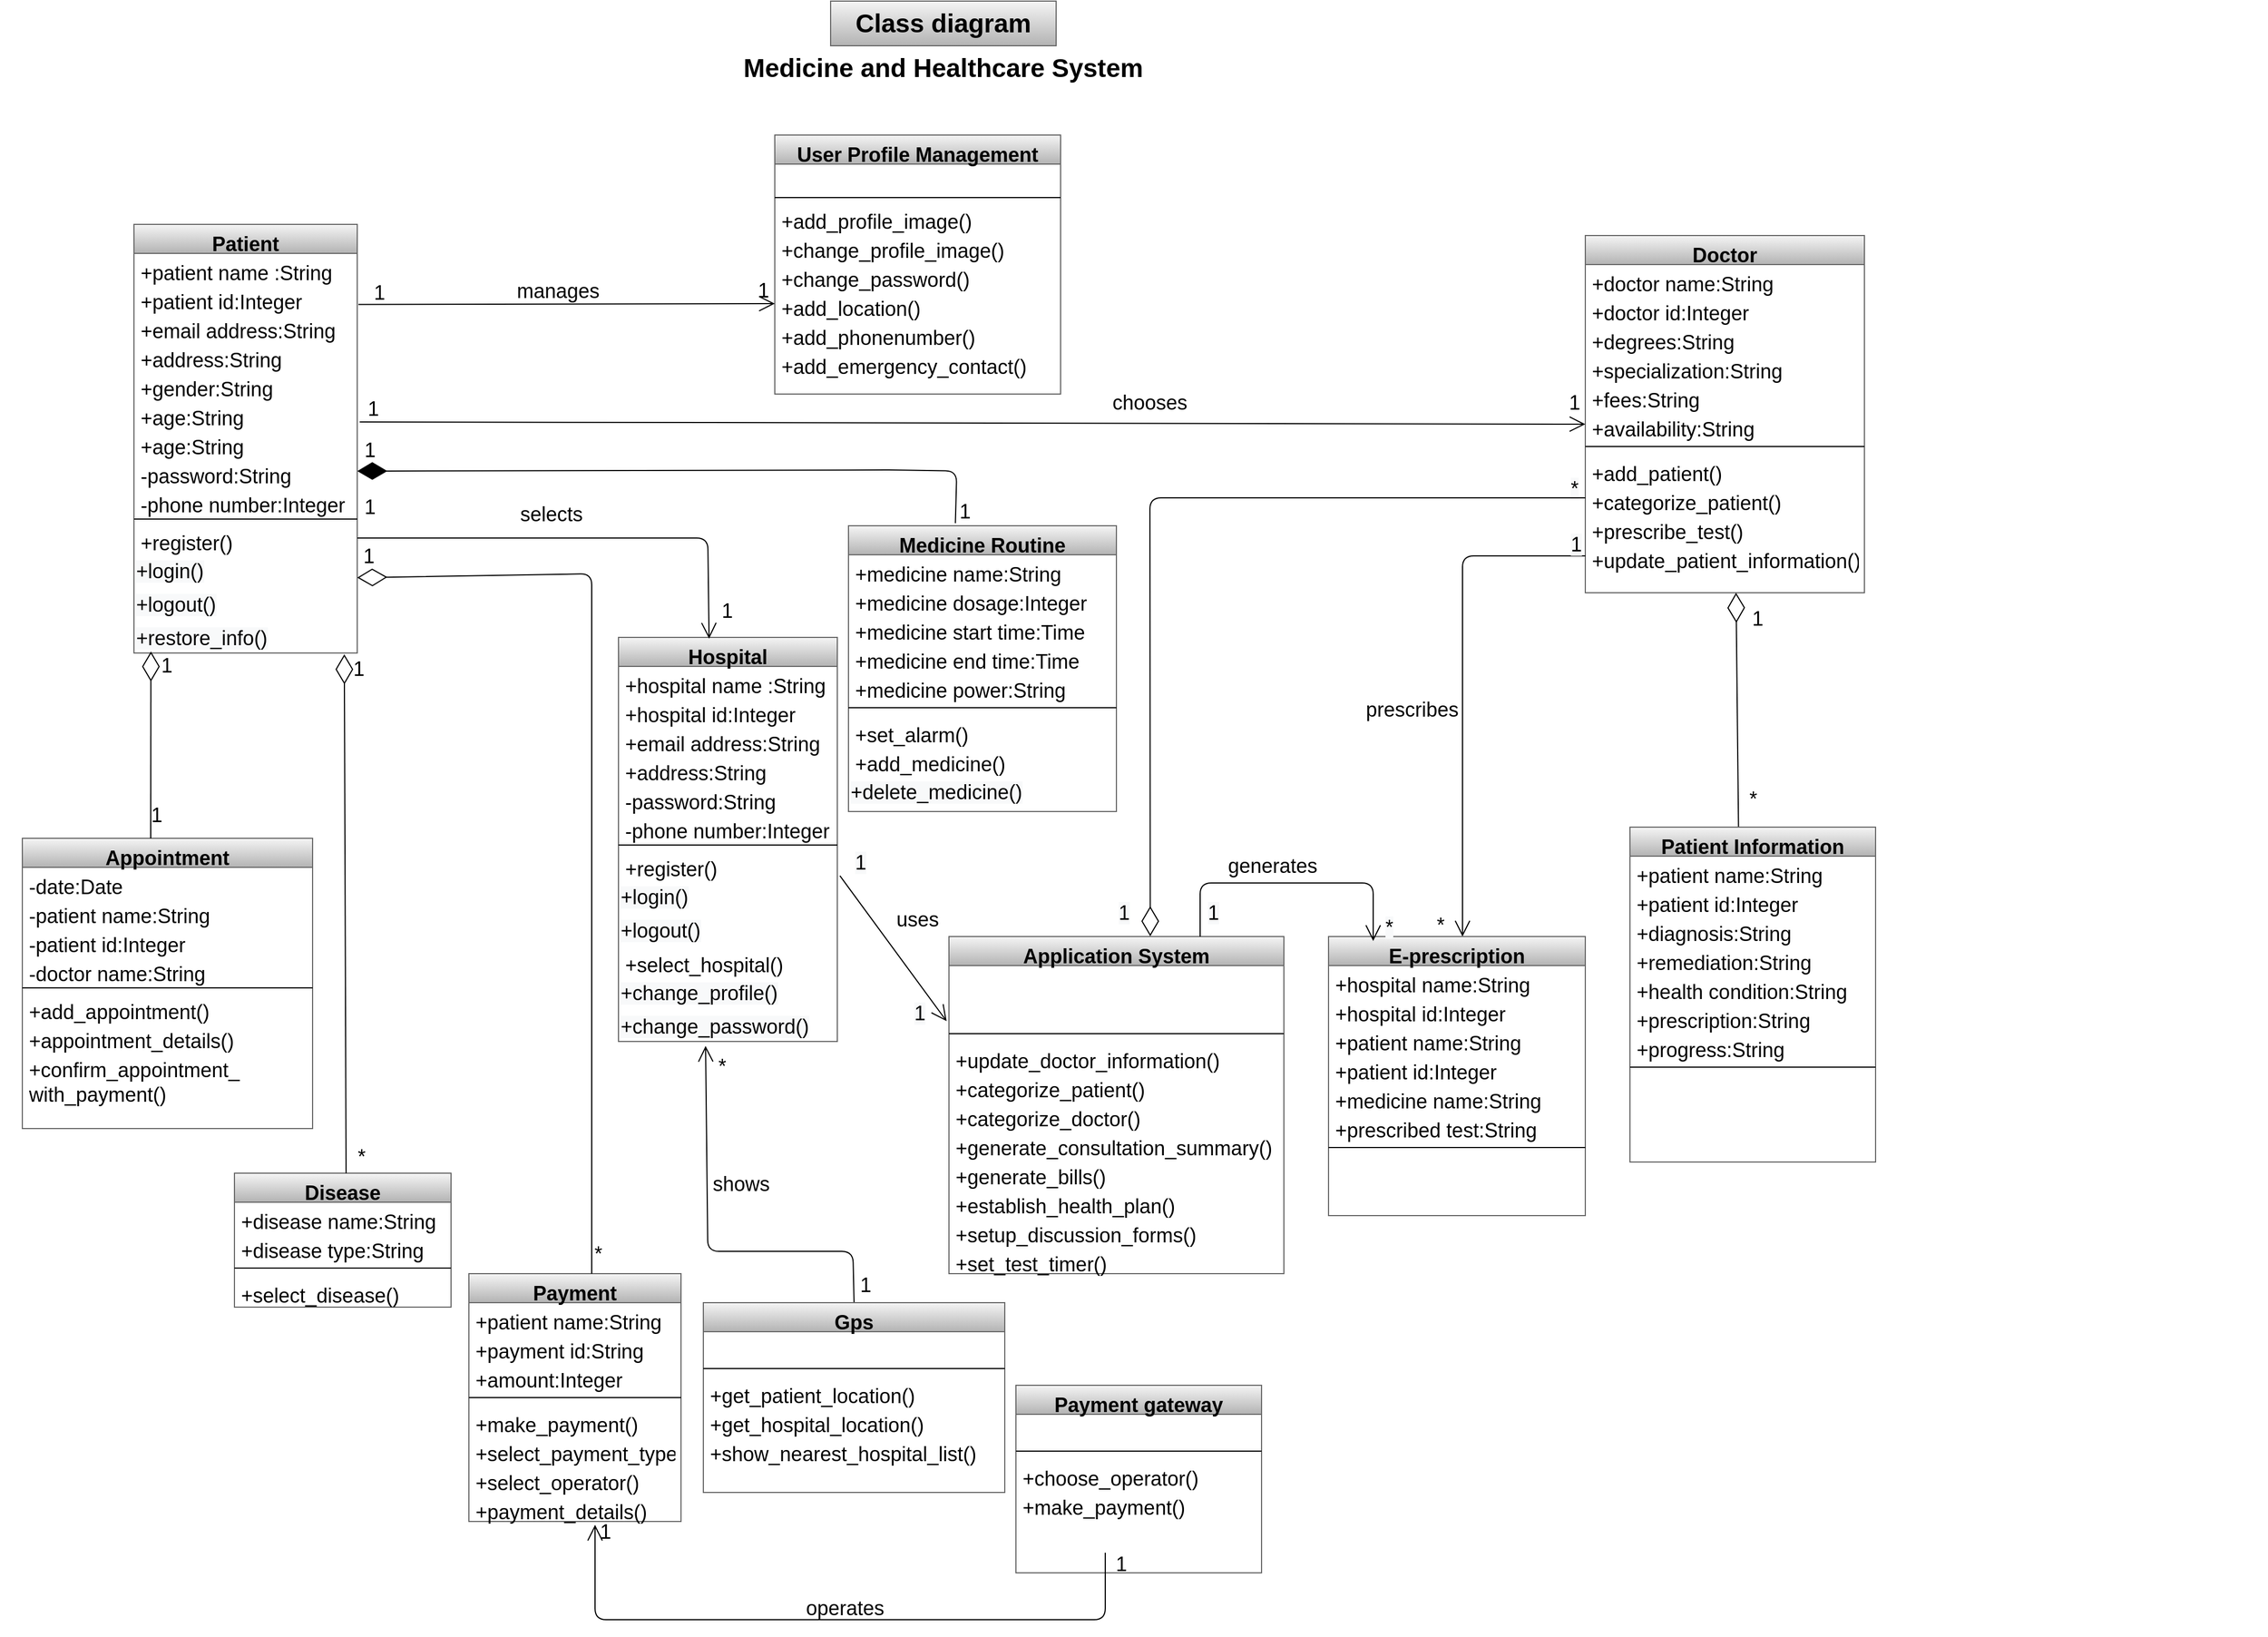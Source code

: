 <mxfile version="13.7.5" type="google"><diagram id="C5RBs43oDa-KdzZeNtuy" name="Page-1"><mxGraphModel dx="2038" dy="1038" grid="1" gridSize="10" guides="1" tooltips="1" connect="1" arrows="1" fold="1" page="1" pageScale="1" pageWidth="1169" pageHeight="827" math="0" shadow="0"><root><mxCell id="WIyWlLk6GJQsqaUBKTNV-0"/><mxCell id="WIyWlLk6GJQsqaUBKTNV-1" parent="WIyWlLk6GJQsqaUBKTNV-0"/><mxCell id="s9wrXkNYxC9BR9Qn_ADc-29" value="" style="endArrow=diamondThin;endFill=1;endSize=24;html=1;entryX=1;entryY=0.5;entryDx=0;entryDy=0;exitX=0.399;exitY=-0.009;exitDx=0;exitDy=0;fontSize=18;exitPerimeter=0;" parent="WIyWlLk6GJQsqaUBKTNV-1" source="s9wrXkNYxC9BR9Qn_ADc-24" target="s9wrXkNYxC9BR9Qn_ADc-10" edge="1"><mxGeometry width="160" relative="1" as="geometry"><mxPoint x="724" y="580" as="sourcePoint"/><mxPoint x="363" y="583" as="targetPoint"/><Array as="points"><mxPoint x="857" y="581"/><mxPoint x="804" y="580"/></Array></mxGeometry></mxCell><mxCell id="s9wrXkNYxC9BR9Qn_ADc-63" value="selects" style="text;html=1;strokeColor=none;fillColor=none;align=center;verticalAlign=middle;whiteSpace=wrap;rounded=0;fontSize=18;" parent="WIyWlLk6GJQsqaUBKTNV-1" vertex="1"><mxGeometry x="474" y="610" width="40" height="20" as="geometry"/></mxCell><mxCell id="s9wrXkNYxC9BR9Qn_ADc-85" value="" style="endArrow=open;endFill=1;endSize=12;html=1;exitX=0.5;exitY=0;exitDx=0;exitDy=0;entryX=0.398;entryY=1.133;entryDx=0;entryDy=0;fontSize=18;entryPerimeter=0;" parent="WIyWlLk6GJQsqaUBKTNV-1" source="s9wrXkNYxC9BR9Qn_ADc-77" target="9aIKDAjYoc9KgMo89aB6-91" edge="1"><mxGeometry width="160" relative="1" as="geometry"><mxPoint x="670" y="1120" as="sourcePoint"/><mxPoint x="640" y="1030" as="targetPoint"/><Array as="points"><mxPoint x="764" y="1280"/><mxPoint x="634" y="1280"/></Array></mxGeometry></mxCell><mxCell id="zkfFHV4jXpPFQw0GAbJ--6" value="Appointment" style="swimlane;fontStyle=1;align=center;verticalAlign=top;childLayout=stackLayout;horizontal=1;startSize=26;horizontalStack=0;resizeParent=1;resizeLast=0;collapsible=1;marginBottom=0;rounded=0;shadow=0;strokeWidth=1;fillColor=#f5f5f5;strokeColor=#666666;gradientColor=#b3b3b3;fontSize=18;" parent="WIyWlLk6GJQsqaUBKTNV-1" vertex="1"><mxGeometry x="20" y="910" width="260" height="260" as="geometry"><mxRectangle x="130" y="380" width="160" height="26" as="alternateBounds"/></mxGeometry></mxCell><mxCell id="zkfFHV4jXpPFQw0GAbJ--7" value="-date:Date" style="text;align=left;verticalAlign=top;spacingLeft=4;spacingRight=4;overflow=hidden;rotatable=0;points=[[0,0.5],[1,0.5]];portConstraint=eastwest;fontSize=18;" parent="zkfFHV4jXpPFQw0GAbJ--6" vertex="1"><mxGeometry y="26" width="260" height="26" as="geometry"/></mxCell><mxCell id="s9wrXkNYxC9BR9Qn_ADc-14" value="-patient name:String" style="text;align=left;verticalAlign=top;spacingLeft=4;spacingRight=4;overflow=hidden;rotatable=0;points=[[0,0.5],[1,0.5]];portConstraint=eastwest;rounded=0;shadow=0;html=0;fontSize=18;" parent="zkfFHV4jXpPFQw0GAbJ--6" vertex="1"><mxGeometry y="52" width="260" height="26" as="geometry"/></mxCell><mxCell id="zkfFHV4jXpPFQw0GAbJ--8" value="-patient id:Integer" style="text;align=left;verticalAlign=top;spacingLeft=4;spacingRight=4;overflow=hidden;rotatable=0;points=[[0,0.5],[1,0.5]];portConstraint=eastwest;rounded=0;shadow=0;html=0;fontSize=18;" parent="zkfFHV4jXpPFQw0GAbJ--6" vertex="1"><mxGeometry y="78" width="260" height="26" as="geometry"/></mxCell><mxCell id="s9wrXkNYxC9BR9Qn_ADc-15" value="-doctor name:String" style="text;align=left;verticalAlign=top;spacingLeft=4;spacingRight=4;overflow=hidden;rotatable=0;points=[[0,0.5],[1,0.5]];portConstraint=eastwest;rounded=0;shadow=0;html=0;fontSize=18;" parent="zkfFHV4jXpPFQw0GAbJ--6" vertex="1"><mxGeometry y="104" width="260" height="26" as="geometry"/></mxCell><mxCell id="zkfFHV4jXpPFQw0GAbJ--9" value="" style="line;html=1;strokeWidth=1;align=left;verticalAlign=middle;spacingTop=-1;spacingLeft=3;spacingRight=3;rotatable=0;labelPosition=right;points=[];portConstraint=eastwest;fontSize=18;" parent="zkfFHV4jXpPFQw0GAbJ--6" vertex="1"><mxGeometry y="130" width="260" height="8" as="geometry"/></mxCell><mxCell id="zkfFHV4jXpPFQw0GAbJ--11" value="+add_appointment()" style="text;align=left;verticalAlign=top;spacingLeft=4;spacingRight=4;overflow=hidden;rotatable=0;points=[[0,0.5],[1,0.5]];portConstraint=eastwest;fontSize=18;" parent="zkfFHV4jXpPFQw0GAbJ--6" vertex="1"><mxGeometry y="138" width="260" height="26" as="geometry"/></mxCell><mxCell id="s9wrXkNYxC9BR9Qn_ADc-16" value="+appointment_details()" style="text;align=left;verticalAlign=top;spacingLeft=4;spacingRight=4;overflow=hidden;rotatable=0;points=[[0,0.5],[1,0.5]];portConstraint=eastwest;fontSize=18;" parent="zkfFHV4jXpPFQw0GAbJ--6" vertex="1"><mxGeometry y="164" width="260" height="26" as="geometry"/></mxCell><mxCell id="fUDHhAk8sDdLHoX_Tfhl-3" value="+confirm_appointment_&#10;with_payment()" style="text;align=left;verticalAlign=top;spacingLeft=4;spacingRight=4;overflow=hidden;rotatable=0;points=[[0,0.5],[1,0.5]];portConstraint=eastwest;fontSize=18;" parent="zkfFHV4jXpPFQw0GAbJ--6" vertex="1"><mxGeometry y="190" width="260" height="70" as="geometry"/></mxCell><mxCell id="zkfFHV4jXpPFQw0GAbJ--0" value="Patient" style="swimlane;fontStyle=1;align=center;verticalAlign=top;childLayout=stackLayout;horizontal=1;startSize=26;horizontalStack=0;resizeParent=1;resizeLast=0;collapsible=1;marginBottom=0;rounded=0;shadow=0;strokeWidth=1;fillColor=#f5f5f5;strokeColor=#666666;gradientColor=#b3b3b3;fontSize=18;" parent="WIyWlLk6GJQsqaUBKTNV-1" vertex="1"><mxGeometry x="120" y="360" width="200" height="384" as="geometry"><mxRectangle x="230" y="140" width="160" height="26" as="alternateBounds"/></mxGeometry></mxCell><mxCell id="zkfFHV4jXpPFQw0GAbJ--1" value="+patient name :String " style="text;align=left;verticalAlign=top;spacingLeft=4;spacingRight=4;overflow=hidden;rotatable=0;points=[[0,0.5],[1,0.5]];portConstraint=eastwest;fontSize=18;" parent="zkfFHV4jXpPFQw0GAbJ--0" vertex="1"><mxGeometry y="26" width="200" height="26" as="geometry"/></mxCell><mxCell id="s9wrXkNYxC9BR9Qn_ADc-3" value="+patient id:Integer" style="text;align=left;verticalAlign=top;spacingLeft=4;spacingRight=4;overflow=hidden;rotatable=0;points=[[0,0.5],[1,0.5]];portConstraint=eastwest;fontSize=18;" parent="zkfFHV4jXpPFQw0GAbJ--0" vertex="1"><mxGeometry y="52" width="200" height="26" as="geometry"/></mxCell><mxCell id="s9wrXkNYxC9BR9Qn_ADc-6" value="+email address:String" style="text;align=left;verticalAlign=top;spacingLeft=4;spacingRight=4;overflow=hidden;rotatable=0;points=[[0,0.5],[1,0.5]];portConstraint=eastwest;rounded=0;shadow=0;html=0;fontSize=18;" parent="zkfFHV4jXpPFQw0GAbJ--0" vertex="1"><mxGeometry y="78" width="200" height="26" as="geometry"/></mxCell><mxCell id="s9wrXkNYxC9BR9Qn_ADc-9" value="+address:String" style="text;align=left;verticalAlign=top;spacingLeft=4;spacingRight=4;overflow=hidden;rotatable=0;points=[[0,0.5],[1,0.5]];portConstraint=eastwest;rounded=0;shadow=0;html=0;fontSize=18;" parent="zkfFHV4jXpPFQw0GAbJ--0" vertex="1"><mxGeometry y="104" width="200" height="26" as="geometry"/></mxCell><mxCell id="zkfFHV4jXpPFQw0GAbJ--3" value="+gender:String" style="text;align=left;verticalAlign=top;spacingLeft=4;spacingRight=4;overflow=hidden;rotatable=0;points=[[0,0.5],[1,0.5]];portConstraint=eastwest;rounded=0;shadow=0;html=0;fontSize=18;" parent="zkfFHV4jXpPFQw0GAbJ--0" vertex="1"><mxGeometry y="130" width="200" height="26" as="geometry"/></mxCell><mxCell id="f1YWwVxAHZ1KUuCAj29--0" value="+age:String" style="text;align=left;verticalAlign=top;spacingLeft=4;spacingRight=4;overflow=hidden;rotatable=0;points=[[0,0.5],[1,0.5]];portConstraint=eastwest;rounded=0;shadow=0;html=0;fontSize=18;" parent="zkfFHV4jXpPFQw0GAbJ--0" vertex="1"><mxGeometry y="156" width="200" height="26" as="geometry"/></mxCell><mxCell id="s9wrXkNYxC9BR9Qn_ADc-11" value="+age:String" style="text;align=left;verticalAlign=top;spacingLeft=4;spacingRight=4;overflow=hidden;rotatable=0;points=[[0,0.5],[1,0.5]];portConstraint=eastwest;rounded=0;shadow=0;html=0;fontSize=18;" parent="zkfFHV4jXpPFQw0GAbJ--0" vertex="1"><mxGeometry y="182" width="200" height="26" as="geometry"/></mxCell><mxCell id="s9wrXkNYxC9BR9Qn_ADc-10" value="-password:String" style="text;align=left;verticalAlign=top;spacingLeft=4;spacingRight=4;overflow=hidden;rotatable=0;points=[[0,0.5],[1,0.5]];portConstraint=eastwest;rounded=0;shadow=0;html=0;fontSize=18;" parent="zkfFHV4jXpPFQw0GAbJ--0" vertex="1"><mxGeometry y="208" width="200" height="26" as="geometry"/></mxCell><mxCell id="zkfFHV4jXpPFQw0GAbJ--2" value="-phone number:Integer" style="text;align=left;verticalAlign=top;spacingLeft=4;spacingRight=4;overflow=hidden;rotatable=0;points=[[0,0.5],[1,0.5]];portConstraint=eastwest;rounded=0;shadow=0;html=0;fontSize=18;" parent="zkfFHV4jXpPFQw0GAbJ--0" vertex="1"><mxGeometry y="234" width="200" height="26" as="geometry"/></mxCell><mxCell id="zkfFHV4jXpPFQw0GAbJ--4" value="" style="line;html=1;strokeWidth=1;align=left;verticalAlign=middle;spacingTop=-1;spacingLeft=3;spacingRight=3;rotatable=0;labelPosition=right;points=[];portConstraint=eastwest;fontSize=18;" parent="zkfFHV4jXpPFQw0GAbJ--0" vertex="1"><mxGeometry y="260" width="200" height="8" as="geometry"/></mxCell><mxCell id="zkfFHV4jXpPFQw0GAbJ--5" value="+register()" style="text;align=left;verticalAlign=top;spacingLeft=4;spacingRight=4;overflow=hidden;rotatable=0;points=[[0,0.5],[1,0.5]];portConstraint=eastwest;fontSize=18;" parent="zkfFHV4jXpPFQw0GAbJ--0" vertex="1"><mxGeometry y="268" width="200" height="26" as="geometry"/></mxCell><mxCell id="s9wrXkNYxC9BR9Qn_ADc-0" value="&lt;span style=&quot;color: rgb(0, 0, 0); font-family: helvetica; font-size: 18px; font-style: normal; font-weight: 400; letter-spacing: normal; text-align: left; text-indent: 0px; text-transform: none; word-spacing: 0px; background-color: rgb(248, 249, 250); display: inline; float: none;&quot;&gt;+login()&lt;/span&gt;" style="text;whiteSpace=wrap;html=1;fontSize=18;" parent="zkfFHV4jXpPFQw0GAbJ--0" vertex="1"><mxGeometry y="294" width="200" height="30" as="geometry"/></mxCell><mxCell id="s9wrXkNYxC9BR9Qn_ADc-1" value="&lt;span style=&quot;color: rgb(0, 0, 0); font-family: helvetica; font-size: 18px; font-style: normal; font-weight: 400; letter-spacing: normal; text-align: left; text-indent: 0px; text-transform: none; word-spacing: 0px; background-color: rgb(248, 249, 250); display: inline; float: none;&quot;&gt;+logout()&lt;/span&gt;" style="text;whiteSpace=wrap;html=1;fontSize=18;" parent="zkfFHV4jXpPFQw0GAbJ--0" vertex="1"><mxGeometry y="324" width="200" height="30" as="geometry"/></mxCell><mxCell id="s9wrXkNYxC9BR9Qn_ADc-5" value="&lt;span style=&quot;color: rgb(0, 0, 0); font-family: helvetica; font-size: 18px; font-style: normal; font-weight: 400; letter-spacing: normal; text-align: left; text-indent: 0px; text-transform: none; word-spacing: 0px; background-color: rgb(248, 249, 250); display: inline; float: none;&quot;&gt;+restore_info()&lt;/span&gt;" style="text;whiteSpace=wrap;html=1;fontSize=18;" parent="zkfFHV4jXpPFQw0GAbJ--0" vertex="1"><mxGeometry y="354" width="200" height="30" as="geometry"/></mxCell><mxCell id="9aIKDAjYoc9KgMo89aB6-23" value="Doctor" style="swimlane;fontStyle=1;align=center;verticalAlign=top;childLayout=stackLayout;horizontal=1;startSize=26;horizontalStack=0;resizeParent=1;resizeLast=0;collapsible=1;marginBottom=0;rounded=0;shadow=0;strokeWidth=1;fillColor=#f5f5f5;strokeColor=#666666;gradientColor=#b3b3b3;fontSize=18;" parent="WIyWlLk6GJQsqaUBKTNV-1" vertex="1"><mxGeometry x="1420" y="370" width="250" height="320" as="geometry"><mxRectangle x="340" y="380" width="170" height="26" as="alternateBounds"/></mxGeometry></mxCell><mxCell id="9aIKDAjYoc9KgMo89aB6-24" value="+doctor name:String" style="text;align=left;verticalAlign=top;spacingLeft=4;spacingRight=4;overflow=hidden;rotatable=0;points=[[0,0.5],[1,0.5]];portConstraint=eastwest;fontSize=18;" parent="9aIKDAjYoc9KgMo89aB6-23" vertex="1"><mxGeometry y="26" width="250" height="26" as="geometry"/></mxCell><mxCell id="9aIKDAjYoc9KgMo89aB6-25" value="+doctor id:Integer" style="text;align=left;verticalAlign=top;spacingLeft=4;spacingRight=4;overflow=hidden;rotatable=0;points=[[0,0.5],[1,0.5]];portConstraint=eastwest;fontSize=18;" parent="9aIKDAjYoc9KgMo89aB6-23" vertex="1"><mxGeometry y="52" width="250" height="26" as="geometry"/></mxCell><mxCell id="9aIKDAjYoc9KgMo89aB6-26" value="+degrees:String" style="text;align=left;verticalAlign=top;spacingLeft=4;spacingRight=4;overflow=hidden;rotatable=0;points=[[0,0.5],[1,0.5]];portConstraint=eastwest;fontSize=18;" parent="9aIKDAjYoc9KgMo89aB6-23" vertex="1"><mxGeometry y="78" width="250" height="26" as="geometry"/></mxCell><mxCell id="9aIKDAjYoc9KgMo89aB6-27" value="+specialization:String" style="text;align=left;verticalAlign=top;spacingLeft=4;spacingRight=4;overflow=hidden;rotatable=0;points=[[0,0.5],[1,0.5]];portConstraint=eastwest;fontSize=18;" parent="9aIKDAjYoc9KgMo89aB6-23" vertex="1"><mxGeometry y="104" width="250" height="26" as="geometry"/></mxCell><mxCell id="9aIKDAjYoc9KgMo89aB6-28" value="+fees:String" style="text;align=left;verticalAlign=top;spacingLeft=4;spacingRight=4;overflow=hidden;rotatable=0;points=[[0,0.5],[1,0.5]];portConstraint=eastwest;fontSize=18;" parent="9aIKDAjYoc9KgMo89aB6-23" vertex="1"><mxGeometry y="130" width="250" height="26" as="geometry"/></mxCell><mxCell id="9aIKDAjYoc9KgMo89aB6-29" value="+availability:String" style="text;align=left;verticalAlign=top;spacingLeft=4;spacingRight=4;overflow=hidden;rotatable=0;points=[[0,0.5],[1,0.5]];portConstraint=eastwest;fontSize=18;" parent="9aIKDAjYoc9KgMo89aB6-23" vertex="1"><mxGeometry y="156" width="250" height="26" as="geometry"/></mxCell><mxCell id="9aIKDAjYoc9KgMo89aB6-30" value="" style="line;html=1;strokeWidth=1;align=left;verticalAlign=middle;spacingTop=-1;spacingLeft=3;spacingRight=3;rotatable=0;labelPosition=right;points=[];portConstraint=eastwest;fontSize=18;" parent="9aIKDAjYoc9KgMo89aB6-23" vertex="1"><mxGeometry y="182" width="250" height="14" as="geometry"/></mxCell><mxCell id="9aIKDAjYoc9KgMo89aB6-31" value="+add_patient()" style="text;align=left;verticalAlign=top;spacingLeft=4;spacingRight=4;overflow=hidden;rotatable=0;points=[[0,0.5],[1,0.5]];portConstraint=eastwest;rounded=0;shadow=0;html=0;fontSize=18;" parent="9aIKDAjYoc9KgMo89aB6-23" vertex="1"><mxGeometry y="196" width="250" height="26" as="geometry"/></mxCell><mxCell id="9aIKDAjYoc9KgMo89aB6-32" value="+categorize_patient()" style="text;align=left;verticalAlign=top;spacingLeft=4;spacingRight=4;overflow=hidden;rotatable=0;points=[[0,0.5],[1,0.5]];portConstraint=eastwest;rounded=0;shadow=0;html=0;fontSize=18;" parent="9aIKDAjYoc9KgMo89aB6-23" vertex="1"><mxGeometry y="222" width="250" height="26" as="geometry"/></mxCell><mxCell id="9aIKDAjYoc9KgMo89aB6-33" value="+prescribe_test()" style="text;align=left;verticalAlign=top;spacingLeft=4;spacingRight=4;overflow=hidden;rotatable=0;points=[[0,0.5],[1,0.5]];portConstraint=eastwest;rounded=0;shadow=0;html=0;fontSize=18;" parent="9aIKDAjYoc9KgMo89aB6-23" vertex="1"><mxGeometry y="248" width="250" height="26" as="geometry"/></mxCell><mxCell id="9aIKDAjYoc9KgMo89aB6-34" value="+update_patient_information()" style="text;align=left;verticalAlign=top;spacingLeft=4;spacingRight=4;overflow=hidden;rotatable=0;points=[[0,0.5],[1,0.5]];portConstraint=eastwest;rounded=0;shadow=0;html=0;fontSize=18;" parent="9aIKDAjYoc9KgMo89aB6-23" vertex="1"><mxGeometry y="274" width="250" height="26" as="geometry"/></mxCell><mxCell id="hI0I_CP5N4s4j5jNRPo7-0" value="" style="endArrow=open;endFill=1;endSize=12;html=1;entryX=0;entryY=0.5;entryDx=0;entryDy=0;exitX=0;exitY=0.5;exitDx=0;exitDy=0;fontSize=18;" parent="9aIKDAjYoc9KgMo89aB6-23" source="9aIKDAjYoc9KgMo89aB6-34" edge="1"><mxGeometry width="160" relative="1" as="geometry"><mxPoint x="-180" y="638" as="sourcePoint"/><mxPoint x="-110" y="628" as="targetPoint"/><Array as="points"><mxPoint x="-110" y="287"/></Array></mxGeometry></mxCell><mxCell id="zkfFHV4jXpPFQw0GAbJ--17" value="User Profile Management" style="swimlane;fontStyle=1;align=center;verticalAlign=top;childLayout=stackLayout;horizontal=1;startSize=26;horizontalStack=0;resizeParent=1;resizeLast=0;collapsible=1;marginBottom=0;rounded=0;shadow=0;strokeWidth=1;fillColor=#f5f5f5;strokeColor=#666666;gradientColor=#b3b3b3;fontSize=18;" parent="WIyWlLk6GJQsqaUBKTNV-1" vertex="1"><mxGeometry x="694" y="280" width="256" height="232" as="geometry"><mxRectangle x="550" y="140" width="160" height="26" as="alternateBounds"/></mxGeometry></mxCell><mxCell id="zkfFHV4jXpPFQw0GAbJ--21" value="    " style="text;align=left;verticalAlign=top;spacingLeft=4;spacingRight=4;overflow=hidden;rotatable=0;points=[[0,0.5],[1,0.5]];portConstraint=eastwest;rounded=0;shadow=0;html=0;fontSize=18;" parent="zkfFHV4jXpPFQw0GAbJ--17" vertex="1"><mxGeometry y="26" width="256" height="26" as="geometry"/></mxCell><mxCell id="zkfFHV4jXpPFQw0GAbJ--23" value="" style="line;html=1;strokeWidth=1;align=left;verticalAlign=middle;spacingTop=-1;spacingLeft=3;spacingRight=3;rotatable=0;labelPosition=right;points=[];portConstraint=eastwest;fontSize=18;" parent="zkfFHV4jXpPFQw0GAbJ--17" vertex="1"><mxGeometry y="52" width="256" height="8" as="geometry"/></mxCell><mxCell id="zkfFHV4jXpPFQw0GAbJ--24" value="+add_profile_image()" style="text;align=left;verticalAlign=top;spacingLeft=4;spacingRight=4;overflow=hidden;rotatable=0;points=[[0,0.5],[1,0.5]];portConstraint=eastwest;fontSize=18;" parent="zkfFHV4jXpPFQw0GAbJ--17" vertex="1"><mxGeometry y="60" width="256" height="26" as="geometry"/></mxCell><mxCell id="zkfFHV4jXpPFQw0GAbJ--20" value="+change_profile_image()" style="text;align=left;verticalAlign=top;spacingLeft=4;spacingRight=4;overflow=hidden;rotatable=0;points=[[0,0.5],[1,0.5]];portConstraint=eastwest;rounded=0;shadow=0;html=0;fontSize=18;" parent="zkfFHV4jXpPFQw0GAbJ--17" vertex="1"><mxGeometry y="86" width="256" height="26" as="geometry"/></mxCell><mxCell id="zkfFHV4jXpPFQw0GAbJ--22" value="+change_password()" style="text;align=left;verticalAlign=top;spacingLeft=4;spacingRight=4;overflow=hidden;rotatable=0;points=[[0,0.5],[1,0.5]];portConstraint=eastwest;rounded=0;shadow=0;html=0;fontSize=18;" parent="zkfFHV4jXpPFQw0GAbJ--17" vertex="1"><mxGeometry y="112" width="256" height="26" as="geometry"/></mxCell><mxCell id="s9wrXkNYxC9BR9Qn_ADc-7" value="+add_location()" style="text;align=left;verticalAlign=top;spacingLeft=4;spacingRight=4;overflow=hidden;rotatable=0;points=[[0,0.5],[1,0.5]];portConstraint=eastwest;fontSize=18;" parent="zkfFHV4jXpPFQw0GAbJ--17" vertex="1"><mxGeometry y="138" width="256" height="26" as="geometry"/></mxCell><mxCell id="s9wrXkNYxC9BR9Qn_ADc-8" value="+add_phonenumber()" style="text;align=left;verticalAlign=top;spacingLeft=4;spacingRight=4;overflow=hidden;rotatable=0;points=[[0,0.5],[1,0.5]];portConstraint=eastwest;fontSize=18;" parent="zkfFHV4jXpPFQw0GAbJ--17" vertex="1"><mxGeometry y="164" width="256" height="26" as="geometry"/></mxCell><mxCell id="zkfFHV4jXpPFQw0GAbJ--25" value="+add_emergency_contact()" style="text;align=left;verticalAlign=top;spacingLeft=4;spacingRight=4;overflow=hidden;rotatable=0;points=[[0,0.5],[1,0.5]];portConstraint=eastwest;fontSize=18;" parent="zkfFHV4jXpPFQw0GAbJ--17" vertex="1"><mxGeometry y="190" width="256" height="26" as="geometry"/></mxCell><mxCell id="s9wrXkNYxC9BR9Qn_ADc-24" value="Medicine Routine" style="swimlane;fontStyle=1;align=center;verticalAlign=top;childLayout=stackLayout;horizontal=1;startSize=26;horizontalStack=0;resizeParent=1;resizeLast=0;collapsible=1;marginBottom=0;rounded=0;shadow=0;strokeWidth=1;fillColor=#f5f5f5;strokeColor=#666666;gradientColor=#b3b3b3;fontSize=18;" parent="WIyWlLk6GJQsqaUBKTNV-1" vertex="1"><mxGeometry x="760" y="630" width="240" height="256" as="geometry"><mxRectangle x="340" y="380" width="170" height="26" as="alternateBounds"/></mxGeometry></mxCell><mxCell id="s9wrXkNYxC9BR9Qn_ADc-25" value="+medicine name:String" style="text;align=left;verticalAlign=top;spacingLeft=4;spacingRight=4;overflow=hidden;rotatable=0;points=[[0,0.5],[1,0.5]];portConstraint=eastwest;fontSize=18;" parent="s9wrXkNYxC9BR9Qn_ADc-24" vertex="1"><mxGeometry y="26" width="240" height="26" as="geometry"/></mxCell><mxCell id="s9wrXkNYxC9BR9Qn_ADc-26" value="+medicine dosage:Integer" style="text;align=left;verticalAlign=top;spacingLeft=4;spacingRight=4;overflow=hidden;rotatable=0;points=[[0,0.5],[1,0.5]];portConstraint=eastwest;fontSize=18;" parent="s9wrXkNYxC9BR9Qn_ADc-24" vertex="1"><mxGeometry y="52" width="240" height="26" as="geometry"/></mxCell><mxCell id="s9wrXkNYxC9BR9Qn_ADc-38" value="+medicine start time:Time" style="text;align=left;verticalAlign=top;spacingLeft=4;spacingRight=4;overflow=hidden;rotatable=0;points=[[0,0.5],[1,0.5]];portConstraint=eastwest;fontSize=18;" parent="s9wrXkNYxC9BR9Qn_ADc-24" vertex="1"><mxGeometry y="78" width="240" height="26" as="geometry"/></mxCell><mxCell id="fUDHhAk8sDdLHoX_Tfhl-1" value="+medicine end time:Time" style="text;align=left;verticalAlign=top;spacingLeft=4;spacingRight=4;overflow=hidden;rotatable=0;points=[[0,0.5],[1,0.5]];portConstraint=eastwest;fontSize=18;" parent="s9wrXkNYxC9BR9Qn_ADc-24" vertex="1"><mxGeometry y="104" width="240" height="26" as="geometry"/></mxCell><mxCell id="s9wrXkNYxC9BR9Qn_ADc-107" value="+medicine power:String" style="text;align=left;verticalAlign=top;spacingLeft=4;spacingRight=4;overflow=hidden;rotatable=0;points=[[0,0.5],[1,0.5]];portConstraint=eastwest;fontSize=18;" parent="s9wrXkNYxC9BR9Qn_ADc-24" vertex="1"><mxGeometry y="130" width="240" height="26" as="geometry"/></mxCell><mxCell id="s9wrXkNYxC9BR9Qn_ADc-28" value="" style="line;html=1;strokeWidth=1;align=left;verticalAlign=middle;spacingTop=-1;spacingLeft=3;spacingRight=3;rotatable=0;labelPosition=right;points=[];portConstraint=eastwest;fontSize=18;" parent="s9wrXkNYxC9BR9Qn_ADc-24" vertex="1"><mxGeometry y="156" width="240" height="14" as="geometry"/></mxCell><mxCell id="s9wrXkNYxC9BR9Qn_ADc-27" value="+set_alarm()" style="text;align=left;verticalAlign=top;spacingLeft=4;spacingRight=4;overflow=hidden;rotatable=0;points=[[0,0.5],[1,0.5]];portConstraint=eastwest;fontSize=18;" parent="s9wrXkNYxC9BR9Qn_ADc-24" vertex="1"><mxGeometry y="170" width="240" height="26" as="geometry"/></mxCell><mxCell id="s9wrXkNYxC9BR9Qn_ADc-39" value="+add_medicine()" style="text;align=left;verticalAlign=top;spacingLeft=4;spacingRight=4;overflow=hidden;rotatable=0;points=[[0,0.5],[1,0.5]];portConstraint=eastwest;fontSize=18;" parent="s9wrXkNYxC9BR9Qn_ADc-24" vertex="1"><mxGeometry y="196" width="240" height="26" as="geometry"/></mxCell><mxCell id="s9wrXkNYxC9BR9Qn_ADc-108" value="&lt;span style=&quot;color: rgb(0, 0, 0); font-family: helvetica; font-size: 18px; font-style: normal; font-weight: 400; letter-spacing: normal; text-align: left; text-indent: 0px; text-transform: none; word-spacing: 0px; background-color: rgb(248, 249, 250); display: inline; float: none;&quot;&gt;+delete_medicine()&lt;/span&gt;" style="text;whiteSpace=wrap;html=1;fontSize=18;" parent="s9wrXkNYxC9BR9Qn_ADc-24" vertex="1"><mxGeometry y="222" width="240" height="30" as="geometry"/></mxCell><mxCell id="9aIKDAjYoc9KgMo89aB6-78" value="Hospital" style="swimlane;fontStyle=1;align=center;verticalAlign=top;childLayout=stackLayout;horizontal=1;startSize=26;horizontalStack=0;resizeParent=1;resizeLast=0;collapsible=1;marginBottom=0;rounded=0;shadow=0;strokeWidth=1;fillColor=#f5f5f5;strokeColor=#666666;gradientColor=#b3b3b3;fontSize=18;" parent="WIyWlLk6GJQsqaUBKTNV-1" vertex="1"><mxGeometry x="554" y="730" width="196" height="362" as="geometry"><mxRectangle x="230" y="140" width="160" height="26" as="alternateBounds"/></mxGeometry></mxCell><mxCell id="9aIKDAjYoc9KgMo89aB6-79" value="+hospital name :String " style="text;align=left;verticalAlign=top;spacingLeft=4;spacingRight=4;overflow=hidden;rotatable=0;points=[[0,0.5],[1,0.5]];portConstraint=eastwest;fontSize=18;" parent="9aIKDAjYoc9KgMo89aB6-78" vertex="1"><mxGeometry y="26" width="196" height="26" as="geometry"/></mxCell><mxCell id="9aIKDAjYoc9KgMo89aB6-80" value="+hospital id:Integer" style="text;align=left;verticalAlign=top;spacingLeft=4;spacingRight=4;overflow=hidden;rotatable=0;points=[[0,0.5],[1,0.5]];portConstraint=eastwest;fontSize=18;" parent="9aIKDAjYoc9KgMo89aB6-78" vertex="1"><mxGeometry y="52" width="196" height="26" as="geometry"/></mxCell><mxCell id="9aIKDAjYoc9KgMo89aB6-81" value="+email address:String" style="text;align=left;verticalAlign=top;spacingLeft=4;spacingRight=4;overflow=hidden;rotatable=0;points=[[0,0.5],[1,0.5]];portConstraint=eastwest;rounded=0;shadow=0;html=0;fontSize=18;" parent="9aIKDAjYoc9KgMo89aB6-78" vertex="1"><mxGeometry y="78" width="196" height="26" as="geometry"/></mxCell><mxCell id="9aIKDAjYoc9KgMo89aB6-82" value="+address:String" style="text;align=left;verticalAlign=top;spacingLeft=4;spacingRight=4;overflow=hidden;rotatable=0;points=[[0,0.5],[1,0.5]];portConstraint=eastwest;rounded=0;shadow=0;html=0;fontSize=18;" parent="9aIKDAjYoc9KgMo89aB6-78" vertex="1"><mxGeometry y="104" width="196" height="26" as="geometry"/></mxCell><mxCell id="9aIKDAjYoc9KgMo89aB6-83" value="-password:String" style="text;align=left;verticalAlign=top;spacingLeft=4;spacingRight=4;overflow=hidden;rotatable=0;points=[[0,0.5],[1,0.5]];portConstraint=eastwest;rounded=0;shadow=0;html=0;fontSize=18;" parent="9aIKDAjYoc9KgMo89aB6-78" vertex="1"><mxGeometry y="130" width="196" height="26" as="geometry"/></mxCell><mxCell id="9aIKDAjYoc9KgMo89aB6-84" value="-phone number:Integer" style="text;align=left;verticalAlign=top;spacingLeft=4;spacingRight=4;overflow=hidden;rotatable=0;points=[[0,0.5],[1,0.5]];portConstraint=eastwest;rounded=0;shadow=0;html=0;fontSize=18;" parent="9aIKDAjYoc9KgMo89aB6-78" vertex="1"><mxGeometry y="156" width="196" height="26" as="geometry"/></mxCell><mxCell id="9aIKDAjYoc9KgMo89aB6-85" value="" style="line;html=1;strokeWidth=1;align=left;verticalAlign=middle;spacingTop=-1;spacingLeft=3;spacingRight=3;rotatable=0;labelPosition=right;points=[];portConstraint=eastwest;fontSize=18;" parent="9aIKDAjYoc9KgMo89aB6-78" vertex="1"><mxGeometry y="182" width="196" height="8" as="geometry"/></mxCell><mxCell id="9aIKDAjYoc9KgMo89aB6-86" value="+register()" style="text;align=left;verticalAlign=top;spacingLeft=4;spacingRight=4;overflow=hidden;rotatable=0;points=[[0,0.5],[1,0.5]];portConstraint=eastwest;fontSize=18;" parent="9aIKDAjYoc9KgMo89aB6-78" vertex="1"><mxGeometry y="190" width="196" height="26" as="geometry"/></mxCell><mxCell id="9aIKDAjYoc9KgMo89aB6-87" value="&lt;span style=&quot;color: rgb(0, 0, 0); font-family: helvetica; font-size: 18px; font-style: normal; font-weight: 400; letter-spacing: normal; text-align: left; text-indent: 0px; text-transform: none; word-spacing: 0px; background-color: rgb(248, 249, 250); display: inline; float: none;&quot;&gt;+login()&lt;/span&gt;" style="text;whiteSpace=wrap;html=1;fontSize=18;" parent="9aIKDAjYoc9KgMo89aB6-78" vertex="1"><mxGeometry y="216" width="196" height="30" as="geometry"/></mxCell><mxCell id="9aIKDAjYoc9KgMo89aB6-88" value="&lt;span style=&quot;color: rgb(0, 0, 0); font-family: helvetica; font-size: 18px; font-style: normal; font-weight: 400; letter-spacing: normal; text-align: left; text-indent: 0px; text-transform: none; word-spacing: 0px; background-color: rgb(248, 249, 250); display: inline; float: none;&quot;&gt;+logout()&lt;/span&gt;" style="text;whiteSpace=wrap;html=1;fontSize=18;" parent="9aIKDAjYoc9KgMo89aB6-78" vertex="1"><mxGeometry y="246" width="196" height="30" as="geometry"/></mxCell><mxCell id="9aIKDAjYoc9KgMo89aB6-89" value="+select_hospital()" style="text;align=left;verticalAlign=top;spacingLeft=4;spacingRight=4;overflow=hidden;rotatable=0;points=[[0,0.5],[1,0.5]];portConstraint=eastwest;fontSize=18;" parent="9aIKDAjYoc9KgMo89aB6-78" vertex="1"><mxGeometry y="276" width="196" height="26" as="geometry"/></mxCell><mxCell id="9aIKDAjYoc9KgMo89aB6-90" value="&lt;span style=&quot;color: rgb(0, 0, 0); font-family: helvetica; font-size: 18px; font-style: normal; font-weight: 400; letter-spacing: normal; text-align: left; text-indent: 0px; text-transform: none; word-spacing: 0px; background-color: rgb(248, 249, 250); display: inline; float: none;&quot;&gt;+change_profile()&lt;/span&gt;" style="text;whiteSpace=wrap;html=1;fontSize=18;" parent="9aIKDAjYoc9KgMo89aB6-78" vertex="1"><mxGeometry y="302" width="196" height="30" as="geometry"/></mxCell><mxCell id="9aIKDAjYoc9KgMo89aB6-91" value="&lt;span style=&quot;color: rgb(0, 0, 0); font-family: helvetica; font-size: 18px; font-style: normal; font-weight: 400; letter-spacing: normal; text-align: left; text-indent: 0px; text-transform: none; word-spacing: 0px; background-color: rgb(248, 249, 250); display: inline; float: none;&quot;&gt;+change_password()&lt;/span&gt;" style="text;whiteSpace=wrap;html=1;fontSize=18;" parent="9aIKDAjYoc9KgMo89aB6-78" vertex="1"><mxGeometry y="332" width="196" height="30" as="geometry"/></mxCell><mxCell id="9aIKDAjYoc9KgMo89aB6-61" value="Application System" style="swimlane;fontStyle=1;align=center;verticalAlign=top;childLayout=stackLayout;horizontal=1;startSize=26;horizontalStack=0;resizeParent=1;resizeLast=0;collapsible=1;marginBottom=0;rounded=0;shadow=0;strokeWidth=1;fillColor=#f5f5f5;strokeColor=#666666;gradientColor=#b3b3b3;fontSize=18;" parent="WIyWlLk6GJQsqaUBKTNV-1" vertex="1"><mxGeometry x="850" y="998" width="300" height="302" as="geometry"><mxRectangle x="340" y="380" width="170" height="26" as="alternateBounds"/></mxGeometry></mxCell><mxCell id="9aIKDAjYoc9KgMo89aB6-62" value=" &#10;&#10;" style="text;align=left;verticalAlign=top;spacingLeft=4;spacingRight=4;overflow=hidden;rotatable=0;points=[[0,0.5],[1,0.5]];portConstraint=eastwest;fontSize=18;" parent="9aIKDAjYoc9KgMo89aB6-61" vertex="1"><mxGeometry y="26" width="300" height="54" as="geometry"/></mxCell><mxCell id="9aIKDAjYoc9KgMo89aB6-63" value="" style="line;html=1;strokeWidth=1;align=left;verticalAlign=middle;spacingTop=-1;spacingLeft=3;spacingRight=3;rotatable=0;labelPosition=right;points=[];portConstraint=eastwest;fontSize=18;" parent="9aIKDAjYoc9KgMo89aB6-61" vertex="1"><mxGeometry y="80" width="300" height="14" as="geometry"/></mxCell><mxCell id="9aIKDAjYoc9KgMo89aB6-64" value="+update_doctor_information()" style="text;align=left;verticalAlign=top;spacingLeft=4;spacingRight=4;overflow=hidden;rotatable=0;points=[[0,0.5],[1,0.5]];portConstraint=eastwest;rounded=0;shadow=0;html=0;fontSize=18;" parent="9aIKDAjYoc9KgMo89aB6-61" vertex="1"><mxGeometry y="94" width="300" height="26" as="geometry"/></mxCell><mxCell id="9aIKDAjYoc9KgMo89aB6-65" value="+categorize_patient()" style="text;align=left;verticalAlign=top;spacingLeft=4;spacingRight=4;overflow=hidden;rotatable=0;points=[[0,0.5],[1,0.5]];portConstraint=eastwest;rounded=0;shadow=0;html=0;fontSize=18;" parent="9aIKDAjYoc9KgMo89aB6-61" vertex="1"><mxGeometry y="120" width="300" height="26" as="geometry"/></mxCell><mxCell id="9aIKDAjYoc9KgMo89aB6-66" value="+categorize_doctor()" style="text;align=left;verticalAlign=top;spacingLeft=4;spacingRight=4;overflow=hidden;rotatable=0;points=[[0,0.5],[1,0.5]];portConstraint=eastwest;rounded=0;shadow=0;html=0;fontSize=18;" parent="9aIKDAjYoc9KgMo89aB6-61" vertex="1"><mxGeometry y="146" width="300" height="26" as="geometry"/></mxCell><mxCell id="9aIKDAjYoc9KgMo89aB6-67" value="+generate_consultation_summary()" style="text;align=left;verticalAlign=top;spacingLeft=4;spacingRight=4;overflow=hidden;rotatable=0;points=[[0,0.5],[1,0.5]];portConstraint=eastwest;rounded=0;shadow=0;html=0;fontSize=18;" parent="9aIKDAjYoc9KgMo89aB6-61" vertex="1"><mxGeometry y="172" width="300" height="26" as="geometry"/></mxCell><mxCell id="9aIKDAjYoc9KgMo89aB6-68" value="+generate_bills()" style="text;align=left;verticalAlign=top;spacingLeft=4;spacingRight=4;overflow=hidden;rotatable=0;points=[[0,0.5],[1,0.5]];portConstraint=eastwest;rounded=0;shadow=0;html=0;fontSize=18;" parent="9aIKDAjYoc9KgMo89aB6-61" vertex="1"><mxGeometry y="198" width="300" height="26" as="geometry"/></mxCell><mxCell id="9aIKDAjYoc9KgMo89aB6-69" value="+establish_health_plan()" style="text;align=left;verticalAlign=top;spacingLeft=4;spacingRight=4;overflow=hidden;rotatable=0;points=[[0,0.5],[1,0.5]];portConstraint=eastwest;rounded=0;shadow=0;html=0;fontSize=18;" parent="9aIKDAjYoc9KgMo89aB6-61" vertex="1"><mxGeometry y="224" width="300" height="26" as="geometry"/></mxCell><mxCell id="9aIKDAjYoc9KgMo89aB6-70" value="+setup_discussion_forms()" style="text;align=left;verticalAlign=top;spacingLeft=4;spacingRight=4;overflow=hidden;rotatable=0;points=[[0,0.5],[1,0.5]];portConstraint=eastwest;rounded=0;shadow=0;html=0;fontSize=18;" parent="9aIKDAjYoc9KgMo89aB6-61" vertex="1"><mxGeometry y="250" width="300" height="26" as="geometry"/></mxCell><mxCell id="9aIKDAjYoc9KgMo89aB6-71" value="+set_test_timer()" style="text;align=left;verticalAlign=top;spacingLeft=4;spacingRight=4;overflow=hidden;rotatable=0;points=[[0,0.5],[1,0.5]];portConstraint=eastwest;rounded=0;shadow=0;html=0;fontSize=18;" parent="9aIKDAjYoc9KgMo89aB6-61" vertex="1"><mxGeometry y="276" width="300" height="26" as="geometry"/></mxCell><mxCell id="9aIKDAjYoc9KgMo89aB6-46" value="E-prescription" style="swimlane;fontStyle=1;align=center;verticalAlign=top;childLayout=stackLayout;horizontal=1;startSize=26;horizontalStack=0;resizeParent=1;resizeLast=0;collapsible=1;marginBottom=0;rounded=0;shadow=0;strokeWidth=1;fillColor=#f5f5f5;strokeColor=#666666;gradientColor=#b3b3b3;fontSize=18;" parent="WIyWlLk6GJQsqaUBKTNV-1" vertex="1"><mxGeometry x="1190" y="998" width="230" height="250" as="geometry"><mxRectangle x="340" y="380" width="170" height="26" as="alternateBounds"/></mxGeometry></mxCell><mxCell id="9aIKDAjYoc9KgMo89aB6-47" value="+hospital name:String" style="text;align=left;verticalAlign=top;spacingLeft=4;spacingRight=4;overflow=hidden;rotatable=0;points=[[0,0.5],[1,0.5]];portConstraint=eastwest;fontSize=18;" parent="9aIKDAjYoc9KgMo89aB6-46" vertex="1"><mxGeometry y="26" width="230" height="26" as="geometry"/></mxCell><mxCell id="9aIKDAjYoc9KgMo89aB6-48" value="+hospital id:Integer" style="text;align=left;verticalAlign=top;spacingLeft=4;spacingRight=4;overflow=hidden;rotatable=0;points=[[0,0.5],[1,0.5]];portConstraint=eastwest;fontSize=18;" parent="9aIKDAjYoc9KgMo89aB6-46" vertex="1"><mxGeometry y="52" width="230" height="26" as="geometry"/></mxCell><mxCell id="9aIKDAjYoc9KgMo89aB6-49" value="+patient name:String" style="text;align=left;verticalAlign=top;spacingLeft=4;spacingRight=4;overflow=hidden;rotatable=0;points=[[0,0.5],[1,0.5]];portConstraint=eastwest;fontSize=18;" parent="9aIKDAjYoc9KgMo89aB6-46" vertex="1"><mxGeometry y="78" width="230" height="26" as="geometry"/></mxCell><mxCell id="9aIKDAjYoc9KgMo89aB6-50" value="+patient id:Integer" style="text;align=left;verticalAlign=top;spacingLeft=4;spacingRight=4;overflow=hidden;rotatable=0;points=[[0,0.5],[1,0.5]];portConstraint=eastwest;fontSize=18;" parent="9aIKDAjYoc9KgMo89aB6-46" vertex="1"><mxGeometry y="104" width="230" height="26" as="geometry"/></mxCell><mxCell id="9aIKDAjYoc9KgMo89aB6-51" value="+medicine name:String" style="text;align=left;verticalAlign=top;spacingLeft=4;spacingRight=4;overflow=hidden;rotatable=0;points=[[0,0.5],[1,0.5]];portConstraint=eastwest;fontSize=18;" parent="9aIKDAjYoc9KgMo89aB6-46" vertex="1"><mxGeometry y="130" width="230" height="26" as="geometry"/></mxCell><mxCell id="9aIKDAjYoc9KgMo89aB6-52" value="+prescribed test:String" style="text;align=left;verticalAlign=top;spacingLeft=4;spacingRight=4;overflow=hidden;rotatable=0;points=[[0,0.5],[1,0.5]];portConstraint=eastwest;fontSize=18;" parent="9aIKDAjYoc9KgMo89aB6-46" vertex="1"><mxGeometry y="156" width="230" height="26" as="geometry"/></mxCell><mxCell id="9aIKDAjYoc9KgMo89aB6-53" value="" style="line;html=1;strokeWidth=1;align=left;verticalAlign=middle;spacingTop=-1;spacingLeft=3;spacingRight=3;rotatable=0;labelPosition=right;points=[];portConstraint=eastwest;fontSize=18;" parent="9aIKDAjYoc9KgMo89aB6-46" vertex="1"><mxGeometry y="182" width="230" height="14" as="geometry"/></mxCell><mxCell id="9aIKDAjYoc9KgMo89aB6-54" value="  " style="text;align=left;verticalAlign=top;spacingLeft=4;spacingRight=4;overflow=hidden;rotatable=0;points=[[0,0.5],[1,0.5]];portConstraint=eastwest;fontSize=18;" parent="9aIKDAjYoc9KgMo89aB6-46" vertex="1"><mxGeometry y="196" width="230" height="54" as="geometry"/></mxCell><mxCell id="s9wrXkNYxC9BR9Qn_ADc-97" value="Payment gateway" style="swimlane;fontStyle=1;align=center;verticalAlign=top;childLayout=stackLayout;horizontal=1;startSize=26;horizontalStack=0;resizeParent=1;resizeLast=0;collapsible=1;marginBottom=0;rounded=0;shadow=0;strokeWidth=1;fillColor=#f5f5f5;strokeColor=#666666;gradientColor=#b3b3b3;fontSize=18;" parent="WIyWlLk6GJQsqaUBKTNV-1" vertex="1"><mxGeometry x="910" y="1400" width="220" height="168" as="geometry"><mxRectangle x="340" y="380" width="170" height="26" as="alternateBounds"/></mxGeometry></mxCell><mxCell id="s9wrXkNYxC9BR9Qn_ADc-98" value="  " style="text;align=left;verticalAlign=top;spacingLeft=4;spacingRight=4;overflow=hidden;rotatable=0;points=[[0,0.5],[1,0.5]];portConstraint=eastwest;fontSize=18;" parent="s9wrXkNYxC9BR9Qn_ADc-97" vertex="1"><mxGeometry y="26" width="220" height="26" as="geometry"/></mxCell><mxCell id="s9wrXkNYxC9BR9Qn_ADc-99" value="" style="line;html=1;strokeWidth=1;align=left;verticalAlign=middle;spacingTop=-1;spacingLeft=3;spacingRight=3;rotatable=0;labelPosition=right;points=[];portConstraint=eastwest;fontSize=18;" parent="s9wrXkNYxC9BR9Qn_ADc-97" vertex="1"><mxGeometry y="52" width="220" height="14" as="geometry"/></mxCell><mxCell id="s9wrXkNYxC9BR9Qn_ADc-100" value="+choose_operator()" style="text;align=left;verticalAlign=top;spacingLeft=4;spacingRight=4;overflow=hidden;rotatable=0;points=[[0,0.5],[1,0.5]];portConstraint=eastwest;fontSize=18;" parent="s9wrXkNYxC9BR9Qn_ADc-97" vertex="1"><mxGeometry y="66" width="220" height="26" as="geometry"/></mxCell><mxCell id="s9wrXkNYxC9BR9Qn_ADc-101" value="+make_payment()" style="text;align=left;verticalAlign=top;spacingLeft=4;spacingRight=4;overflow=hidden;rotatable=0;points=[[0,0.5],[1,0.5]];portConstraint=eastwest;fontSize=18;" parent="s9wrXkNYxC9BR9Qn_ADc-97" vertex="1"><mxGeometry y="92" width="220" height="26" as="geometry"/></mxCell><mxCell id="s9wrXkNYxC9BR9Qn_ADc-67" value="Payment" style="swimlane;fontStyle=1;align=center;verticalAlign=top;childLayout=stackLayout;horizontal=1;startSize=26;horizontalStack=0;resizeParent=1;resizeLast=0;collapsible=1;marginBottom=0;rounded=0;shadow=0;strokeWidth=1;fillColor=#f5f5f5;strokeColor=#666666;gradientColor=#b3b3b3;fontSize=18;" parent="WIyWlLk6GJQsqaUBKTNV-1" vertex="1"><mxGeometry x="420" y="1300" width="190" height="222" as="geometry"><mxRectangle x="340" y="380" width="170" height="26" as="alternateBounds"/></mxGeometry></mxCell><mxCell id="s9wrXkNYxC9BR9Qn_ADc-68" value="+patient name:String" style="text;align=left;verticalAlign=top;spacingLeft=4;spacingRight=4;overflow=hidden;rotatable=0;points=[[0,0.5],[1,0.5]];portConstraint=eastwest;fontSize=18;" parent="s9wrXkNYxC9BR9Qn_ADc-67" vertex="1"><mxGeometry y="26" width="190" height="26" as="geometry"/></mxCell><mxCell id="s9wrXkNYxC9BR9Qn_ADc-69" value="+payment id:String" style="text;align=left;verticalAlign=top;spacingLeft=4;spacingRight=4;overflow=hidden;rotatable=0;points=[[0,0.5],[1,0.5]];portConstraint=eastwest;fontSize=18;" parent="s9wrXkNYxC9BR9Qn_ADc-67" vertex="1"><mxGeometry y="52" width="190" height="26" as="geometry"/></mxCell><mxCell id="s9wrXkNYxC9BR9Qn_ADc-70" value="+amount:Integer" style="text;align=left;verticalAlign=top;spacingLeft=4;spacingRight=4;overflow=hidden;rotatable=0;points=[[0,0.5],[1,0.5]];portConstraint=eastwest;fontSize=18;" parent="s9wrXkNYxC9BR9Qn_ADc-67" vertex="1"><mxGeometry y="78" width="190" height="26" as="geometry"/></mxCell><mxCell id="s9wrXkNYxC9BR9Qn_ADc-71" value="" style="line;html=1;strokeWidth=1;align=left;verticalAlign=middle;spacingTop=-1;spacingLeft=3;spacingRight=3;rotatable=0;labelPosition=right;points=[];portConstraint=eastwest;fontSize=18;" parent="s9wrXkNYxC9BR9Qn_ADc-67" vertex="1"><mxGeometry y="104" width="190" height="14" as="geometry"/></mxCell><mxCell id="s9wrXkNYxC9BR9Qn_ADc-72" value="+make_payment()" style="text;align=left;verticalAlign=top;spacingLeft=4;spacingRight=4;overflow=hidden;rotatable=0;points=[[0,0.5],[1,0.5]];portConstraint=eastwest;fontSize=18;" parent="s9wrXkNYxC9BR9Qn_ADc-67" vertex="1"><mxGeometry y="118" width="190" height="26" as="geometry"/></mxCell><mxCell id="s9wrXkNYxC9BR9Qn_ADc-74" value="+select_payment_type()" style="text;align=left;verticalAlign=top;spacingLeft=4;spacingRight=4;overflow=hidden;rotatable=0;points=[[0,0.5],[1,0.5]];portConstraint=eastwest;fontSize=18;" parent="s9wrXkNYxC9BR9Qn_ADc-67" vertex="1"><mxGeometry y="144" width="190" height="26" as="geometry"/></mxCell><mxCell id="s9wrXkNYxC9BR9Qn_ADc-75" value="+select_operator()" style="text;align=left;verticalAlign=top;spacingLeft=4;spacingRight=4;overflow=hidden;rotatable=0;points=[[0,0.5],[1,0.5]];portConstraint=eastwest;fontSize=18;" parent="s9wrXkNYxC9BR9Qn_ADc-67" vertex="1"><mxGeometry y="170" width="190" height="26" as="geometry"/></mxCell><mxCell id="s9wrXkNYxC9BR9Qn_ADc-76" value="+payment_details()" style="text;align=left;verticalAlign=top;spacingLeft=4;spacingRight=4;overflow=hidden;rotatable=0;points=[[0,0.5],[1,0.5]];portConstraint=eastwest;fontSize=18;" parent="s9wrXkNYxC9BR9Qn_ADc-67" vertex="1"><mxGeometry y="196" width="190" height="26" as="geometry"/></mxCell><mxCell id="s9wrXkNYxC9BR9Qn_ADc-77" value="Gps" style="swimlane;fontStyle=1;align=center;verticalAlign=top;childLayout=stackLayout;horizontal=1;startSize=26;horizontalStack=0;resizeParent=1;resizeLast=0;collapsible=1;marginBottom=0;rounded=0;shadow=0;strokeWidth=1;fillColor=#f5f5f5;strokeColor=#666666;gradientColor=#b3b3b3;fontSize=18;" parent="WIyWlLk6GJQsqaUBKTNV-1" vertex="1"><mxGeometry x="630" y="1326" width="270" height="170" as="geometry"><mxRectangle x="340" y="380" width="170" height="26" as="alternateBounds"/></mxGeometry></mxCell><mxCell id="s9wrXkNYxC9BR9Qn_ADc-80" value="  " style="text;align=left;verticalAlign=top;spacingLeft=4;spacingRight=4;overflow=hidden;rotatable=0;points=[[0,0.5],[1,0.5]];portConstraint=eastwest;fontSize=18;" parent="s9wrXkNYxC9BR9Qn_ADc-77" vertex="1"><mxGeometry y="26" width="270" height="26" as="geometry"/></mxCell><mxCell id="s9wrXkNYxC9BR9Qn_ADc-81" value="" style="line;html=1;strokeWidth=1;align=left;verticalAlign=middle;spacingTop=-1;spacingLeft=3;spacingRight=3;rotatable=0;labelPosition=right;points=[];portConstraint=eastwest;fontSize=18;" parent="s9wrXkNYxC9BR9Qn_ADc-77" vertex="1"><mxGeometry y="52" width="270" height="14" as="geometry"/></mxCell><mxCell id="cMibq8s4Adon6BRVjljV-1" value="+get_patient_location()" style="text;align=left;verticalAlign=top;spacingLeft=4;spacingRight=4;overflow=hidden;rotatable=0;points=[[0,0.5],[1,0.5]];portConstraint=eastwest;fontSize=18;" parent="s9wrXkNYxC9BR9Qn_ADc-77" vertex="1"><mxGeometry y="66" width="270" height="26" as="geometry"/></mxCell><mxCell id="s9wrXkNYxC9BR9Qn_ADc-83" value="+get_hospital_location()" style="text;align=left;verticalAlign=top;spacingLeft=4;spacingRight=4;overflow=hidden;rotatable=0;points=[[0,0.5],[1,0.5]];portConstraint=eastwest;fontSize=18;" parent="s9wrXkNYxC9BR9Qn_ADc-77" vertex="1"><mxGeometry y="92" width="270" height="26" as="geometry"/></mxCell><mxCell id="s9wrXkNYxC9BR9Qn_ADc-82" value="+show_nearest_hospital_list()" style="text;align=left;verticalAlign=top;spacingLeft=4;spacingRight=4;overflow=hidden;rotatable=0;points=[[0,0.5],[1,0.5]];portConstraint=eastwest;fontSize=18;" parent="s9wrXkNYxC9BR9Qn_ADc-77" vertex="1"><mxGeometry y="118" width="270" height="26" as="geometry"/></mxCell><mxCell id="s9wrXkNYxC9BR9Qn_ADc-89" value="Disease" style="swimlane;fontStyle=1;align=center;verticalAlign=top;childLayout=stackLayout;horizontal=1;startSize=26;horizontalStack=0;resizeParent=1;resizeLast=0;collapsible=1;marginBottom=0;rounded=0;shadow=0;strokeWidth=1;fillColor=#f5f5f5;strokeColor=#666666;gradientColor=#b3b3b3;fontSize=18;" parent="WIyWlLk6GJQsqaUBKTNV-1" vertex="1"><mxGeometry x="210" y="1210" width="194" height="120" as="geometry"><mxRectangle x="340" y="380" width="170" height="26" as="alternateBounds"/></mxGeometry></mxCell><mxCell id="s9wrXkNYxC9BR9Qn_ADc-90" value="+disease name:String" style="text;align=left;verticalAlign=top;spacingLeft=4;spacingRight=4;overflow=hidden;rotatable=0;points=[[0,0.5],[1,0.5]];portConstraint=eastwest;fontSize=18;" parent="s9wrXkNYxC9BR9Qn_ADc-89" vertex="1"><mxGeometry y="26" width="194" height="26" as="geometry"/></mxCell><mxCell id="s9wrXkNYxC9BR9Qn_ADc-91" value="+disease type:String" style="text;align=left;verticalAlign=top;spacingLeft=4;spacingRight=4;overflow=hidden;rotatable=0;points=[[0,0.5],[1,0.5]];portConstraint=eastwest;fontSize=18;" parent="s9wrXkNYxC9BR9Qn_ADc-89" vertex="1"><mxGeometry y="52" width="194" height="26" as="geometry"/></mxCell><mxCell id="s9wrXkNYxC9BR9Qn_ADc-93" value="" style="line;html=1;strokeWidth=1;align=left;verticalAlign=middle;spacingTop=-1;spacingLeft=3;spacingRight=3;rotatable=0;labelPosition=right;points=[];portConstraint=eastwest;fontSize=18;" parent="s9wrXkNYxC9BR9Qn_ADc-89" vertex="1"><mxGeometry y="78" width="194" height="14" as="geometry"/></mxCell><mxCell id="cMibq8s4Adon6BRVjljV-3" value="+select_disease()" style="text;align=left;verticalAlign=top;spacingLeft=4;spacingRight=4;overflow=hidden;rotatable=0;points=[[0,0.5],[1,0.5]];portConstraint=eastwest;fontSize=18;" parent="s9wrXkNYxC9BR9Qn_ADc-89" vertex="1"><mxGeometry y="92" width="194" height="26" as="geometry"/></mxCell><mxCell id="s9wrXkNYxC9BR9Qn_ADc-87" value="shows" style="text;html=1;strokeColor=none;fillColor=none;align=center;verticalAlign=middle;whiteSpace=wrap;rounded=0;fontSize=18;" parent="WIyWlLk6GJQsqaUBKTNV-1" vertex="1"><mxGeometry x="644" y="1210" width="40" height="20" as="geometry"/></mxCell><mxCell id="s9wrXkNYxC9BR9Qn_ADc-88" value="" style="endArrow=diamondThin;endFill=0;endSize=24;html=1;entryX=0.942;entryY=1.038;entryDx=0;entryDy=0;entryPerimeter=0;fontSize=18;" parent="WIyWlLk6GJQsqaUBKTNV-1" target="s9wrXkNYxC9BR9Qn_ADc-5" edge="1"><mxGeometry width="160" relative="1" as="geometry"><mxPoint x="310" y="1210" as="sourcePoint"/><mxPoint x="290" y="720" as="targetPoint"/><Array as="points"/></mxGeometry></mxCell><mxCell id="s9wrXkNYxC9BR9Qn_ADc-106" value="operates" style="text;html=1;strokeColor=none;fillColor=none;align=center;verticalAlign=middle;whiteSpace=wrap;rounded=0;fontSize=18;" parent="WIyWlLk6GJQsqaUBKTNV-1" vertex="1"><mxGeometry x="737" y="1590" width="40" height="20" as="geometry"/></mxCell><mxCell id="s9wrXkNYxC9BR9Qn_ADc-110" value="1" style="resizable=0;align=right;verticalAlign=bottom;labelBackgroundColor=none;fontSize=18;" parent="WIyWlLk6GJQsqaUBKTNV-1" connectable="0" vertex="1"><mxGeometry x="660" y="430" as="geometry"><mxPoint x="-319" y="106" as="offset"/></mxGeometry></mxCell><mxCell id="s9wrXkNYxC9BR9Qn_ADc-111" value="1" style="resizable=0;align=right;verticalAlign=bottom;labelBackgroundColor=none;fontSize=18;" parent="WIyWlLk6GJQsqaUBKTNV-1" connectable="0" vertex="1"><mxGeometry x="764" y="510" as="geometry"><mxPoint x="107" y="118" as="offset"/></mxGeometry></mxCell><mxCell id="s9wrXkNYxC9BR9Qn_ADc-112" value="1" style="resizable=0;align=right;verticalAlign=bottom;labelBackgroundColor=none;fontSize=18;" parent="WIyWlLk6GJQsqaUBKTNV-1" connectable="0" vertex="1"><mxGeometry x="677" y="440" as="geometry"><mxPoint x="-339" y="133" as="offset"/></mxGeometry></mxCell><mxCell id="s9wrXkNYxC9BR9Qn_ADc-113" value="1" style="resizable=0;align=right;verticalAlign=bottom;labelBackgroundColor=none;fontSize=18;" parent="WIyWlLk6GJQsqaUBKTNV-1" connectable="0" vertex="1"><mxGeometry x="737" y="502" as="geometry"><mxPoint x="-79" y="215" as="offset"/></mxGeometry></mxCell><mxCell id="s9wrXkNYxC9BR9Qn_ADc-114" value="*" style="resizable=0;align=right;verticalAlign=bottom;labelBackgroundColor=none;fontSize=18;" parent="WIyWlLk6GJQsqaUBKTNV-1" connectable="0" vertex="1"><mxGeometry x="664" y="760" as="geometry"><mxPoint x="-12" y="365" as="offset"/></mxGeometry></mxCell><mxCell id="s9wrXkNYxC9BR9Qn_ADc-115" value="1" style="resizable=0;align=right;verticalAlign=bottom;labelBackgroundColor=none;fontSize=18;" parent="WIyWlLk6GJQsqaUBKTNV-1" connectable="0" vertex="1"><mxGeometry x="714" y="875" as="geometry"><mxPoint x="68" y="446" as="offset"/></mxGeometry></mxCell><mxCell id="s9wrXkNYxC9BR9Qn_ADc-117" value="1" style="resizable=0;align=right;verticalAlign=bottom;labelBackgroundColor=none;fontSize=18;" parent="WIyWlLk6GJQsqaUBKTNV-1" connectable="0" vertex="1"><mxGeometry x="670" y="330" as="geometry"><mxPoint x="-333" y="338" as="offset"/></mxGeometry></mxCell><mxCell id="s9wrXkNYxC9BR9Qn_ADc-118" value="1" style="resizable=0;align=right;verticalAlign=bottom;labelBackgroundColor=none;fontSize=18;" parent="WIyWlLk6GJQsqaUBKTNV-1" connectable="0" vertex="1"><mxGeometry x="880" y="512" as="geometry"><mxPoint x="-552" y="257" as="offset"/></mxGeometry></mxCell><mxCell id="s9wrXkNYxC9BR9Qn_ADc-119" value="1" style="resizable=0;align=right;verticalAlign=bottom;labelBackgroundColor=none;fontSize=18;" parent="WIyWlLk6GJQsqaUBKTNV-1" connectable="0" vertex="1"><mxGeometry x="710" y="585" as="geometry"><mxPoint x="-554" y="181" as="offset"/></mxGeometry></mxCell><mxCell id="s9wrXkNYxC9BR9Qn_ADc-120" value="1" style="resizable=0;align=right;verticalAlign=bottom;labelBackgroundColor=none;fontSize=18;" parent="WIyWlLk6GJQsqaUBKTNV-1" connectable="0" vertex="1"><mxGeometry x="600" y="610" as="geometry"><mxPoint x="-453" y="290" as="offset"/></mxGeometry></mxCell><mxCell id="s9wrXkNYxC9BR9Qn_ADc-121" value="*" style="resizable=0;align=right;verticalAlign=bottom;labelBackgroundColor=none;fontSize=18;" parent="WIyWlLk6GJQsqaUBKTNV-1" connectable="0" vertex="1"><mxGeometry x="620" y="805" as="geometry"><mxPoint x="-291" y="401" as="offset"/></mxGeometry></mxCell><mxCell id="s9wrXkNYxC9BR9Qn_ADc-122" value="*" style="resizable=0;align=right;verticalAlign=bottom;labelBackgroundColor=none;fontSize=18;" parent="WIyWlLk6GJQsqaUBKTNV-1" connectable="0" vertex="1"><mxGeometry x="700" y="940" as="geometry"><mxPoint x="-159" y="353" as="offset"/></mxGeometry></mxCell><mxCell id="s9wrXkNYxC9BR9Qn_ADc-123" value="1" style="resizable=0;align=right;verticalAlign=bottom;labelBackgroundColor=none;fontSize=18;" parent="WIyWlLk6GJQsqaUBKTNV-1" connectable="0" vertex="1"><mxGeometry x="787" y="560" as="geometry"><mxPoint x="-449" y="64" as="offset"/></mxGeometry></mxCell><mxCell id="s9wrXkNYxC9BR9Qn_ADc-124" value="1" style="resizable=0;align=right;verticalAlign=bottom;labelBackgroundColor=none;fontSize=18;" parent="WIyWlLk6GJQsqaUBKTNV-1" connectable="0" vertex="1"><mxGeometry x="494" y="1400" as="geometry"><mxPoint x="55" y="142" as="offset"/></mxGeometry></mxCell><mxCell id="s9wrXkNYxC9BR9Qn_ADc-125" value="1" style="resizable=0;align=right;verticalAlign=bottom;labelBackgroundColor=none;fontSize=18;" parent="WIyWlLk6GJQsqaUBKTNV-1" connectable="0" vertex="1"><mxGeometry x="970" y="1290" as="geometry"><mxPoint x="41" y="281" as="offset"/></mxGeometry></mxCell><mxCell id="s9wrXkNYxC9BR9Qn_ADc-129" value="1" style="resizable=0;align=left;verticalAlign=bottom;labelBackgroundColor=none;fontSize=18;" parent="WIyWlLk6GJQsqaUBKTNV-1" connectable="0" vertex="1"><mxGeometry x="363.0" y="429.996" as="geometry"><mxPoint x="-30" y="2" as="offset"/></mxGeometry></mxCell><mxCell id="s9wrXkNYxC9BR9Qn_ADc-130" value="1" style="resizable=0;align=left;verticalAlign=bottom;labelBackgroundColor=none;fontSize=18;" parent="WIyWlLk6GJQsqaUBKTNV-1" connectable="0" vertex="1"><mxGeometry x="677.0" y="429.996" as="geometry"/></mxCell><mxCell id="fUDHhAk8sDdLHoX_Tfhl-8" value="" style="endArrow=diamondThin;endFill=0;endSize=24;html=1;exitX=0.579;exitY=0;exitDx=0;exitDy=0;entryX=1;entryY=0.75;entryDx=0;entryDy=0;fontSize=18;exitPerimeter=0;" parent="WIyWlLk6GJQsqaUBKTNV-1" source="s9wrXkNYxC9BR9Qn_ADc-67" target="s9wrXkNYxC9BR9Qn_ADc-0" edge="1"><mxGeometry width="160" relative="1" as="geometry"><mxPoint x="490" y="700" as="sourcePoint"/><mxPoint x="420" y="530" as="targetPoint"/><Array as="points"><mxPoint x="530" y="673"/></Array></mxGeometry></mxCell><mxCell id="fUDHhAk8sDdLHoX_Tfhl-9" value="" style="endArrow=diamondThin;endFill=0;endSize=24;html=1;entryX=0.076;entryY=0.955;entryDx=0;entryDy=0;entryPerimeter=0;fontSize=18;" parent="WIyWlLk6GJQsqaUBKTNV-1" target="s9wrXkNYxC9BR9Qn_ADc-5" edge="1"><mxGeometry width="160" relative="1" as="geometry"><mxPoint x="135" y="910" as="sourcePoint"/><mxPoint x="470" y="800" as="targetPoint"/><Array as="points"/></mxGeometry></mxCell><mxCell id="BQHcBUX9DnK1xK-fm8Ex-0" value="chooses" style="text;html=1;strokeColor=none;fillColor=none;align=center;verticalAlign=middle;whiteSpace=wrap;rounded=0;fontSize=18;" parent="WIyWlLk6GJQsqaUBKTNV-1" vertex="1"><mxGeometry x="1010" y="510" width="40" height="20" as="geometry"/></mxCell><mxCell id="9aIKDAjYoc9KgMo89aB6-2" value="1" style="resizable=0;align=right;verticalAlign=bottom;labelBackgroundColor=none;fontSize=18;" parent="WIyWlLk6GJQsqaUBKTNV-1" connectable="0" vertex="1"><mxGeometry x="2030" y="660" as="geometry"><mxPoint x="-449" y="64" as="offset"/></mxGeometry></mxCell><mxCell id="9aIKDAjYoc9KgMo89aB6-3" value="generates" style="text;html=1;strokeColor=none;fillColor=none;align=center;verticalAlign=middle;whiteSpace=wrap;rounded=0;fontSize=18;" parent="WIyWlLk6GJQsqaUBKTNV-1" vertex="1"><mxGeometry x="1120" y="925" width="40" height="20" as="geometry"/></mxCell><mxCell id="9aIKDAjYoc9KgMo89aB6-5" value="1" style="text;html=1;align=center;verticalAlign=middle;resizable=0;points=[];autosize=1;fontSize=18;" parent="WIyWlLk6GJQsqaUBKTNV-1" vertex="1"><mxGeometry x="1395" y="505" width="30" height="30" as="geometry"/></mxCell><mxCell id="9aIKDAjYoc9KgMo89aB6-6" value="*" style="text;html=1;align=center;verticalAlign=middle;resizable=0;points=[];autosize=1;fontSize=18;" parent="WIyWlLk6GJQsqaUBKTNV-1" vertex="1"><mxGeometry x="1560" y="860" width="20" height="30" as="geometry"/></mxCell><mxCell id="9aIKDAjYoc9KgMo89aB6-7" value="" style="endArrow=diamondThin;endFill=0;endSize=24;html=1;exitX=0.442;exitY=0.003;exitDx=0;exitDy=0;fontSize=18;exitPerimeter=0;" parent="WIyWlLk6GJQsqaUBKTNV-1" source="9aIKDAjYoc9KgMo89aB6-37" edge="1"><mxGeometry width="160" relative="1" as="geometry"><mxPoint x="1495" y="820" as="sourcePoint"/><mxPoint x="1555" y="690" as="targetPoint"/><Array as="points"/></mxGeometry></mxCell><mxCell id="9aIKDAjYoc9KgMo89aB6-8" value="&lt;span style=&quot;color: rgb(0, 0, 0); font-family: helvetica; font-style: normal; font-weight: 400; letter-spacing: normal; text-align: right; text-indent: 0px; text-transform: none; word-spacing: 0px; background-color: rgb(248, 249, 250); display: inline; float: none; font-size: 18px;&quot;&gt;&lt;font style=&quot;font-size: 18px;&quot;&gt;*&lt;/font&gt;&lt;/span&gt;" style="text;whiteSpace=wrap;html=1;strokeWidth=7;fontSize=18;" parent="WIyWlLk6GJQsqaUBKTNV-1" vertex="1"><mxGeometry x="1405" y="580" width="10" height="30" as="geometry"/></mxCell><mxCell id="9aIKDAjYoc9KgMo89aB6-9" value="&lt;span style=&quot;color: rgb(0, 0, 0); font-family: helvetica; font-size: 18px; font-style: normal; font-weight: 400; letter-spacing: normal; text-align: right; text-indent: 0px; text-transform: none; word-spacing: 0px; background-color: rgb(248, 249, 250); display: inline; float: none;&quot;&gt;1&lt;/span&gt;" style="text;whiteSpace=wrap;html=1;fontSize=18;" parent="WIyWlLk6GJQsqaUBKTNV-1" vertex="1"><mxGeometry x="1000" y="960" width="10" height="20" as="geometry"/></mxCell><mxCell id="9aIKDAjYoc9KgMo89aB6-35" value="" style="endArrow=open;endFill=1;endSize=12;html=1;exitX=1.012;exitY=0.907;exitDx=0;exitDy=0;exitPerimeter=0;fontSize=18;entryX=-0.007;entryY=0.922;entryDx=0;entryDy=0;entryPerimeter=0;" parent="WIyWlLk6GJQsqaUBKTNV-1" source="9aIKDAjYoc9KgMo89aB6-86" target="9aIKDAjYoc9KgMo89aB6-62" edge="1"><mxGeometry width="160" relative="1" as="geometry"><mxPoint x="714" y="783" as="sourcePoint"/><mxPoint x="1540" y="750" as="targetPoint"/></mxGeometry></mxCell><mxCell id="9aIKDAjYoc9KgMo89aB6-36" value="uses" style="text;html=1;strokeColor=none;fillColor=none;align=center;verticalAlign=middle;whiteSpace=wrap;rounded=0;fontSize=18;" parent="WIyWlLk6GJQsqaUBKTNV-1" vertex="1"><mxGeometry x="802" y="973" width="40" height="20" as="geometry"/></mxCell><mxCell id="9aIKDAjYoc9KgMo89aB6-55" value="" style="endArrow=open;endFill=1;endSize=12;html=1;exitX=0.75;exitY=0;exitDx=0;exitDy=0;fontSize=18;" parent="WIyWlLk6GJQsqaUBKTNV-1" source="9aIKDAjYoc9KgMo89aB6-61" edge="1"><mxGeometry width="160" relative="1" as="geometry"><mxPoint x="1440" y="700" as="sourcePoint"/><mxPoint x="1230" y="1002" as="targetPoint"/><Array as="points"><mxPoint x="1075" y="950"/><mxPoint x="1230" y="950"/></Array></mxGeometry></mxCell><mxCell id="9aIKDAjYoc9KgMo89aB6-56" value="prescribes" style="text;html=1;strokeColor=none;fillColor=none;align=center;verticalAlign=middle;whiteSpace=wrap;rounded=0;fontSize=18;" parent="WIyWlLk6GJQsqaUBKTNV-1" vertex="1"><mxGeometry x="1200" y="785" width="130" height="20" as="geometry"/></mxCell><mxCell id="9aIKDAjYoc9KgMo89aB6-58" value="&lt;span style=&quot;color: rgb(0, 0, 0); font-family: helvetica; font-size: 18px; font-style: normal; font-weight: 400; letter-spacing: normal; text-align: right; text-indent: 0px; text-transform: none; word-spacing: 0px; background-color: rgb(248, 249, 250); display: inline; float: none;&quot;&gt;1&lt;/span&gt;" style="text;whiteSpace=wrap;html=1;fontSize=18;" parent="WIyWlLk6GJQsqaUBKTNV-1" vertex="1"><mxGeometry x="764" y="915" width="31" height="30" as="geometry"/></mxCell><mxCell id="9aIKDAjYoc9KgMo89aB6-59" value="&lt;span style=&quot;color: rgb(0, 0, 0); font-family: helvetica; font-size: 18px; font-style: normal; font-weight: 400; letter-spacing: normal; text-align: right; text-indent: 0px; text-transform: none; word-spacing: 0px; background-color: rgb(248, 249, 250); display: inline; float: none;&quot;&gt;1&lt;/span&gt;" style="text;whiteSpace=wrap;html=1;fontSize=18;" parent="WIyWlLk6GJQsqaUBKTNV-1" vertex="1"><mxGeometry x="817" y="1050" width="10" height="25" as="geometry"/></mxCell><mxCell id="9aIKDAjYoc9KgMo89aB6-60" value="&lt;span style=&quot;color: rgb(0, 0, 0); font-family: helvetica; font-size: 18px; font-style: normal; font-weight: 400; letter-spacing: normal; text-align: right; text-indent: 0px; text-transform: none; word-spacing: 0px; background-color: rgb(248, 249, 250); display: inline; float: none;&quot;&gt;1&lt;/span&gt;" style="text;whiteSpace=wrap;html=1;fontSize=18;" parent="WIyWlLk6GJQsqaUBKTNV-1" vertex="1"><mxGeometry x="1080" y="960" width="30" height="20" as="geometry"/></mxCell><mxCell id="9aIKDAjYoc9KgMo89aB6-72" value="" style="endArrow=diamondThin;endFill=0;endSize=24;html=1;entryX=0.601;entryY=-0.001;entryDx=0;entryDy=0;exitX=0;exitY=0.5;exitDx=0;exitDy=0;fontSize=18;entryPerimeter=0;" parent="WIyWlLk6GJQsqaUBKTNV-1" source="9aIKDAjYoc9KgMo89aB6-32" target="9aIKDAjYoc9KgMo89aB6-61" edge="1"><mxGeometry width="160" relative="1" as="geometry"><mxPoint x="1599" y="503" as="sourcePoint"/><mxPoint x="1270" y="503" as="targetPoint"/><Array as="points"><mxPoint x="1030" y="605"/></Array></mxGeometry></mxCell><mxCell id="9aIKDAjYoc9KgMo89aB6-57" value="&lt;span style=&quot;color: rgb(0, 0, 0); font-family: helvetica; font-size: 18px; font-style: normal; font-weight: 400; letter-spacing: normal; text-align: right; text-indent: 0px; text-transform: none; word-spacing: 0px; background-color: rgb(248, 249, 250); display: inline; float: none;&quot;&gt;*&lt;/span&gt;" style="text;whiteSpace=wrap;html=1;fontSize=18;" parent="WIyWlLk6GJQsqaUBKTNV-1" vertex="1"><mxGeometry x="1239" y="973" width="21" height="20" as="geometry"/></mxCell><mxCell id="hI0I_CP5N4s4j5jNRPo7-1" value="&lt;span style=&quot;color: rgb(0, 0, 0); font-family: helvetica; font-size: 18px; font-style: normal; font-weight: 400; letter-spacing: normal; text-align: right; text-indent: 0px; text-transform: none; word-spacing: 0px; background-color: rgb(248, 249, 250); display: inline; float: none;&quot;&gt;1&lt;/span&gt;" style="text;whiteSpace=wrap;html=1;fontSize=18;" parent="WIyWlLk6GJQsqaUBKTNV-1" vertex="1"><mxGeometry x="1405" y="630" width="10" height="30" as="geometry"/></mxCell><mxCell id="hI0I_CP5N4s4j5jNRPo7-3" value="*" style="text;html=1;align=center;verticalAlign=middle;resizable=0;points=[];autosize=1;fontSize=18;" parent="WIyWlLk6GJQsqaUBKTNV-1" vertex="1"><mxGeometry x="1280" y="973" width="20" height="30" as="geometry"/></mxCell><mxCell id="m0kBIcgqxGTDZWdu0KFZ-5" value="" style="rounded=0;whiteSpace=wrap;html=1;strokeColor=none;fontSize=18;" parent="WIyWlLk6GJQsqaUBKTNV-1" vertex="1"><mxGeometry x="1630" y="480" width="10" height="60" as="geometry"/></mxCell><mxCell id="m0kBIcgqxGTDZWdu0KFZ-6" value="" style="rounded=0;whiteSpace=wrap;html=1;strokeColor=none;fontSize=18;" parent="WIyWlLk6GJQsqaUBKTNV-1" vertex="1"><mxGeometry y="960" width="10" height="60" as="geometry"/></mxCell><mxCell id="s9wrXkNYxC9BR9Qn_ADc-103" value="" style="endArrow=open;endFill=1;endSize=12;html=1;exitX=0.516;exitY=1.103;exitDx=0;exitDy=0;exitPerimeter=0;fontSize=18;" parent="WIyWlLk6GJQsqaUBKTNV-1" edge="1"><mxGeometry width="160" relative="1" as="geometry"><mxPoint x="990" y="1550" as="sourcePoint"/><mxPoint x="533" y="1525" as="targetPoint"/><Array as="points"><mxPoint x="990" y="1610"/><mxPoint x="533" y="1610"/></Array></mxGeometry></mxCell><mxCell id="gqNhyT1IcbUkp6RI2GFQ-2" value="&lt;span style=&quot;font-size: 18px; background-color: rgb(255, 255, 255);&quot;&gt;manages&lt;/span&gt;" style="text;html=1;strokeColor=none;fillColor=none;align=center;verticalAlign=middle;whiteSpace=wrap;rounded=0;fontSize=18;" parent="WIyWlLk6GJQsqaUBKTNV-1" vertex="1"><mxGeometry x="480" y="410" width="40" height="20" as="geometry"/></mxCell><mxCell id="aL_lFoNFIYFx08NuY8Pk-0" value="" style="endArrow=open;endFill=1;endSize=12;html=1;exitX=1;exitY=0.5;exitDx=0;exitDy=0;entryX=0.414;entryY=0.003;entryDx=0;entryDy=0;fontSize=18;entryPerimeter=0;" parent="WIyWlLk6GJQsqaUBKTNV-1" source="zkfFHV4jXpPFQw0GAbJ--5" target="9aIKDAjYoc9KgMo89aB6-78" edge="1"><mxGeometry width="160" relative="1" as="geometry"><mxPoint x="560" y="760" as="sourcePoint"/><mxPoint x="720" y="760" as="targetPoint"/><Array as="points"><mxPoint x="634" y="641"/></Array></mxGeometry></mxCell><mxCell id="aL_lFoNFIYFx08NuY8Pk-1" value="" style="endArrow=open;endFill=1;endSize=12;html=1;exitX=1.005;exitY=-0.239;exitDx=0;exitDy=0;entryX=0;entryY=0.5;entryDx=0;entryDy=0;exitPerimeter=0;fontSize=18;" parent="WIyWlLk6GJQsqaUBKTNV-1" source="s9wrXkNYxC9BR9Qn_ADc-6" target="s9wrXkNYxC9BR9Qn_ADc-7" edge="1"><mxGeometry width="160" relative="1" as="geometry"><mxPoint x="480" y="570" as="sourcePoint"/><mxPoint x="640" y="570" as="targetPoint"/></mxGeometry></mxCell><mxCell id="aL_lFoNFIYFx08NuY8Pk-2" value="" style="endArrow=open;endFill=1;endSize=12;html=1;exitX=1.011;exitY=-0.193;exitDx=0;exitDy=0;exitPerimeter=0;fontSize=18;" parent="WIyWlLk6GJQsqaUBKTNV-1" source="s9wrXkNYxC9BR9Qn_ADc-11" edge="1"><mxGeometry width="160" relative="1" as="geometry"><mxPoint x="760" y="550" as="sourcePoint"/><mxPoint x="1420" y="539" as="targetPoint"/></mxGeometry></mxCell><mxCell id="9aIKDAjYoc9KgMo89aB6-37" value="Patient Information" style="swimlane;fontStyle=1;align=center;verticalAlign=top;childLayout=stackLayout;horizontal=1;startSize=26;horizontalStack=0;resizeParent=1;resizeLast=0;collapsible=1;marginBottom=0;rounded=0;shadow=0;strokeWidth=1;fillColor=#f5f5f5;strokeColor=#666666;gradientColor=#b3b3b3;fontSize=18;" parent="WIyWlLk6GJQsqaUBKTNV-1" vertex="1"><mxGeometry x="1460" y="900" width="220" height="300" as="geometry"><mxRectangle x="340" y="380" width="170" height="26" as="alternateBounds"/></mxGeometry></mxCell><mxCell id="9aIKDAjYoc9KgMo89aB6-38" value="+patient name:String" style="text;align=left;verticalAlign=top;spacingLeft=4;spacingRight=4;overflow=hidden;rotatable=0;points=[[0,0.5],[1,0.5]];portConstraint=eastwest;fontSize=18;" parent="9aIKDAjYoc9KgMo89aB6-37" vertex="1"><mxGeometry y="26" width="220" height="26" as="geometry"/></mxCell><mxCell id="9aIKDAjYoc9KgMo89aB6-39" value="+patient id:Integer" style="text;align=left;verticalAlign=top;spacingLeft=4;spacingRight=4;overflow=hidden;rotatable=0;points=[[0,0.5],[1,0.5]];portConstraint=eastwest;fontSize=18;" parent="9aIKDAjYoc9KgMo89aB6-37" vertex="1"><mxGeometry y="52" width="220" height="26" as="geometry"/></mxCell><mxCell id="9aIKDAjYoc9KgMo89aB6-40" value="+diagnosis:String" style="text;align=left;verticalAlign=top;spacingLeft=4;spacingRight=4;overflow=hidden;rotatable=0;points=[[0,0.5],[1,0.5]];portConstraint=eastwest;fontSize=18;" parent="9aIKDAjYoc9KgMo89aB6-37" vertex="1"><mxGeometry y="78" width="220" height="26" as="geometry"/></mxCell><mxCell id="9aIKDAjYoc9KgMo89aB6-41" value="+remediation:String" style="text;align=left;verticalAlign=top;spacingLeft=4;spacingRight=4;overflow=hidden;rotatable=0;points=[[0,0.5],[1,0.5]];portConstraint=eastwest;fontSize=18;" parent="9aIKDAjYoc9KgMo89aB6-37" vertex="1"><mxGeometry y="104" width="220" height="26" as="geometry"/></mxCell><mxCell id="9aIKDAjYoc9KgMo89aB6-42" value="+health condition:String" style="text;align=left;verticalAlign=top;spacingLeft=4;spacingRight=4;overflow=hidden;rotatable=0;points=[[0,0.5],[1,0.5]];portConstraint=eastwest;fontSize=18;" parent="9aIKDAjYoc9KgMo89aB6-37" vertex="1"><mxGeometry y="130" width="220" height="26" as="geometry"/></mxCell><mxCell id="9aIKDAjYoc9KgMo89aB6-43" value="+prescription:String" style="text;align=left;verticalAlign=top;spacingLeft=4;spacingRight=4;overflow=hidden;rotatable=0;points=[[0,0.5],[1,0.5]];portConstraint=eastwest;fontSize=18;" parent="9aIKDAjYoc9KgMo89aB6-37" vertex="1"><mxGeometry y="156" width="220" height="26" as="geometry"/></mxCell><mxCell id="9aIKDAjYoc9KgMo89aB6-44" value="+progress:String" style="text;align=left;verticalAlign=top;spacingLeft=4;spacingRight=4;overflow=hidden;rotatable=0;points=[[0,0.5],[1,0.5]];portConstraint=eastwest;fontSize=18;" parent="9aIKDAjYoc9KgMo89aB6-37" vertex="1"><mxGeometry y="182" width="220" height="26" as="geometry"/></mxCell><mxCell id="9aIKDAjYoc9KgMo89aB6-45" value="" style="line;html=1;strokeWidth=1;align=left;verticalAlign=middle;spacingTop=-1;spacingLeft=3;spacingRight=3;rotatable=0;labelPosition=right;points=[];portConstraint=eastwest;fontSize=18;" parent="9aIKDAjYoc9KgMo89aB6-37" vertex="1"><mxGeometry y="208" width="220" height="14" as="geometry"/></mxCell><mxCell id="rCenKNJArqFJi3tSgJAk-6" value="&lt;b&gt;&lt;font style=&quot;font-size: 23px&quot;&gt;Class diagram&lt;/font&gt;&lt;/b&gt;" style="text;html=1;strokeColor=#666666;fillColor=#f5f5f5;align=center;verticalAlign=middle;whiteSpace=wrap;rounded=0;gradientColor=#b3b3b3;" parent="WIyWlLk6GJQsqaUBKTNV-1" vertex="1"><mxGeometry x="744" y="160" width="202" height="40" as="geometry"/></mxCell><mxCell id="rCenKNJArqFJi3tSgJAk-7" value="&lt;span style=&quot;font-size: 23px&quot;&gt;&lt;b&gt;Medicine and Healthcare System&lt;/b&gt;&lt;/span&gt;" style="text;html=1;align=center;verticalAlign=middle;whiteSpace=wrap;rounded=0;" parent="WIyWlLk6GJQsqaUBKTNV-1" vertex="1"><mxGeometry x="610" y="200" width="470" height="40" as="geometry"/></mxCell></root></mxGraphModel></diagram></mxfile>